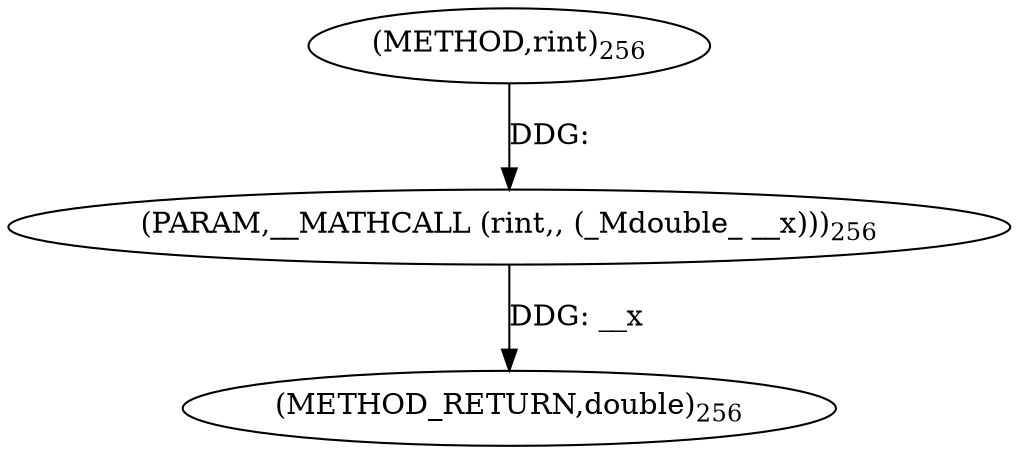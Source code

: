 digraph "rint" {  
"6376" [label = <(METHOD,rint)<SUB>256</SUB>> ]
"6378" [label = <(METHOD_RETURN,double)<SUB>256</SUB>> ]
"6377" [label = <(PARAM,__MATHCALL (rint,, (_Mdouble_ __x)))<SUB>256</SUB>> ]
  "6377" -> "6378"  [ label = "DDG: __x"] 
  "6376" -> "6377"  [ label = "DDG: "] 
}
